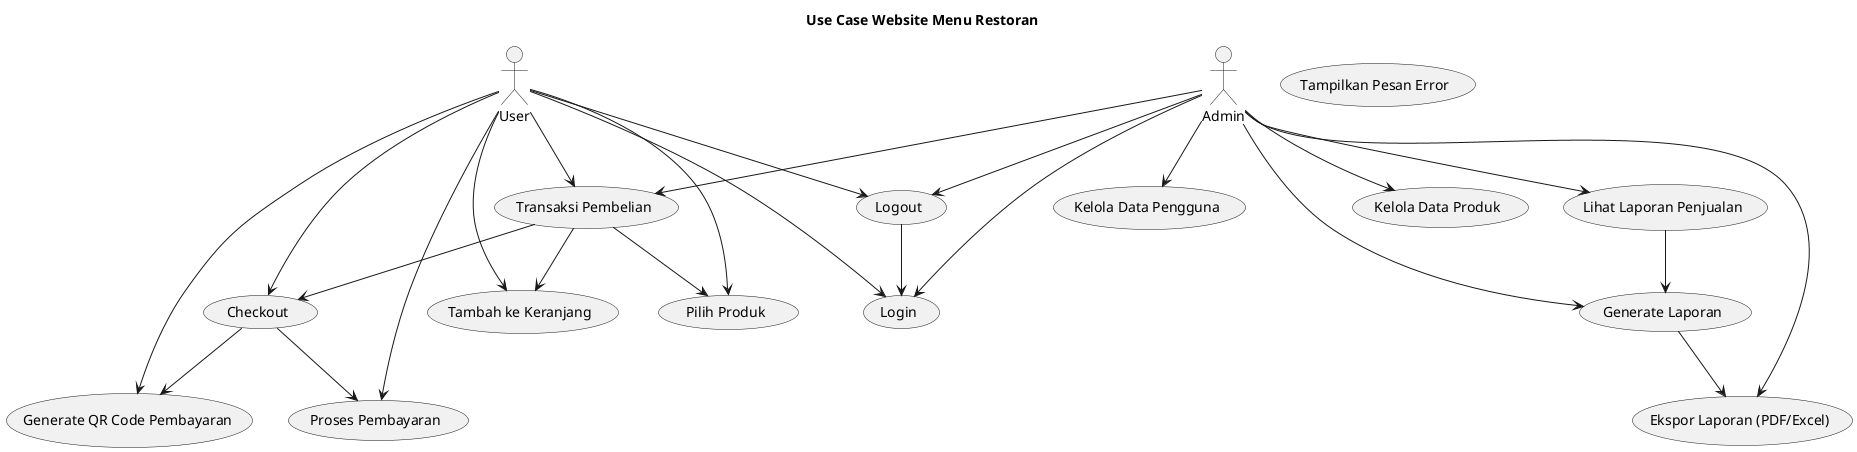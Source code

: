 @startuml
title Use Case Website Menu Restoran

actor Admin
actor User

usecase "Login" as UC1
usecase "Kelola Data Pengguna" as UC2
usecase "Kelola Data Produk" as UC3
usecase "Lihat Laporan Penjualan" as UC4
usecase "Generate Laporan" as UC5
usecase "Ekspor Laporan (PDF/Excel)" as UC6
usecase "Transaksi Pembelian" as UC7
usecase "Pilih Produk" as UC8
usecase "Tambah ke Keranjang" as UC9
usecase "Checkout" as UC10
usecase "Generate QR Code Pembayaran" as UC11
usecase "Proses Pembayaran" as UC12
usecase "Logout" as UC13
usecase "Tampilkan Pesan Error" as UC14

Admin --> UC1
Admin --> UC2
Admin --> UC3
Admin --> UC4
Admin --> UC5
Admin --> UC6
Admin --> UC7
Admin --> UC13

User --> UC1
User --> UC7
User --> UC8
User --> UC9
User --> UC10
User --> UC11
User --> UC12
User --> UC13

UC7 --> UC8
UC7 --> UC9
UC7 --> UC10
UC10 --> UC11
UC10 --> UC12
UC13 --> UC1

UC4 --> UC5
UC5 --> UC6

@enduml
